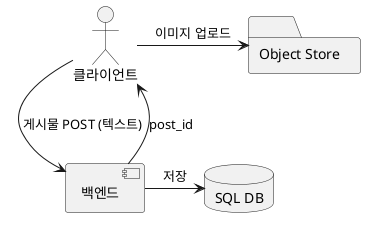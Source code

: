 @startuml PostUploadClient
actor 클라이언트
component "백엔드" as BE
database "SQL DB" as SQL
folder "Object Store" as S3

클라이언트 -> BE : 게시물 POST (텍스트)
BE -> SQL : 저장
BE --> 클라이언트 : post_id
클라이언트 -> S3 : 이미지 업로드
@enduml
